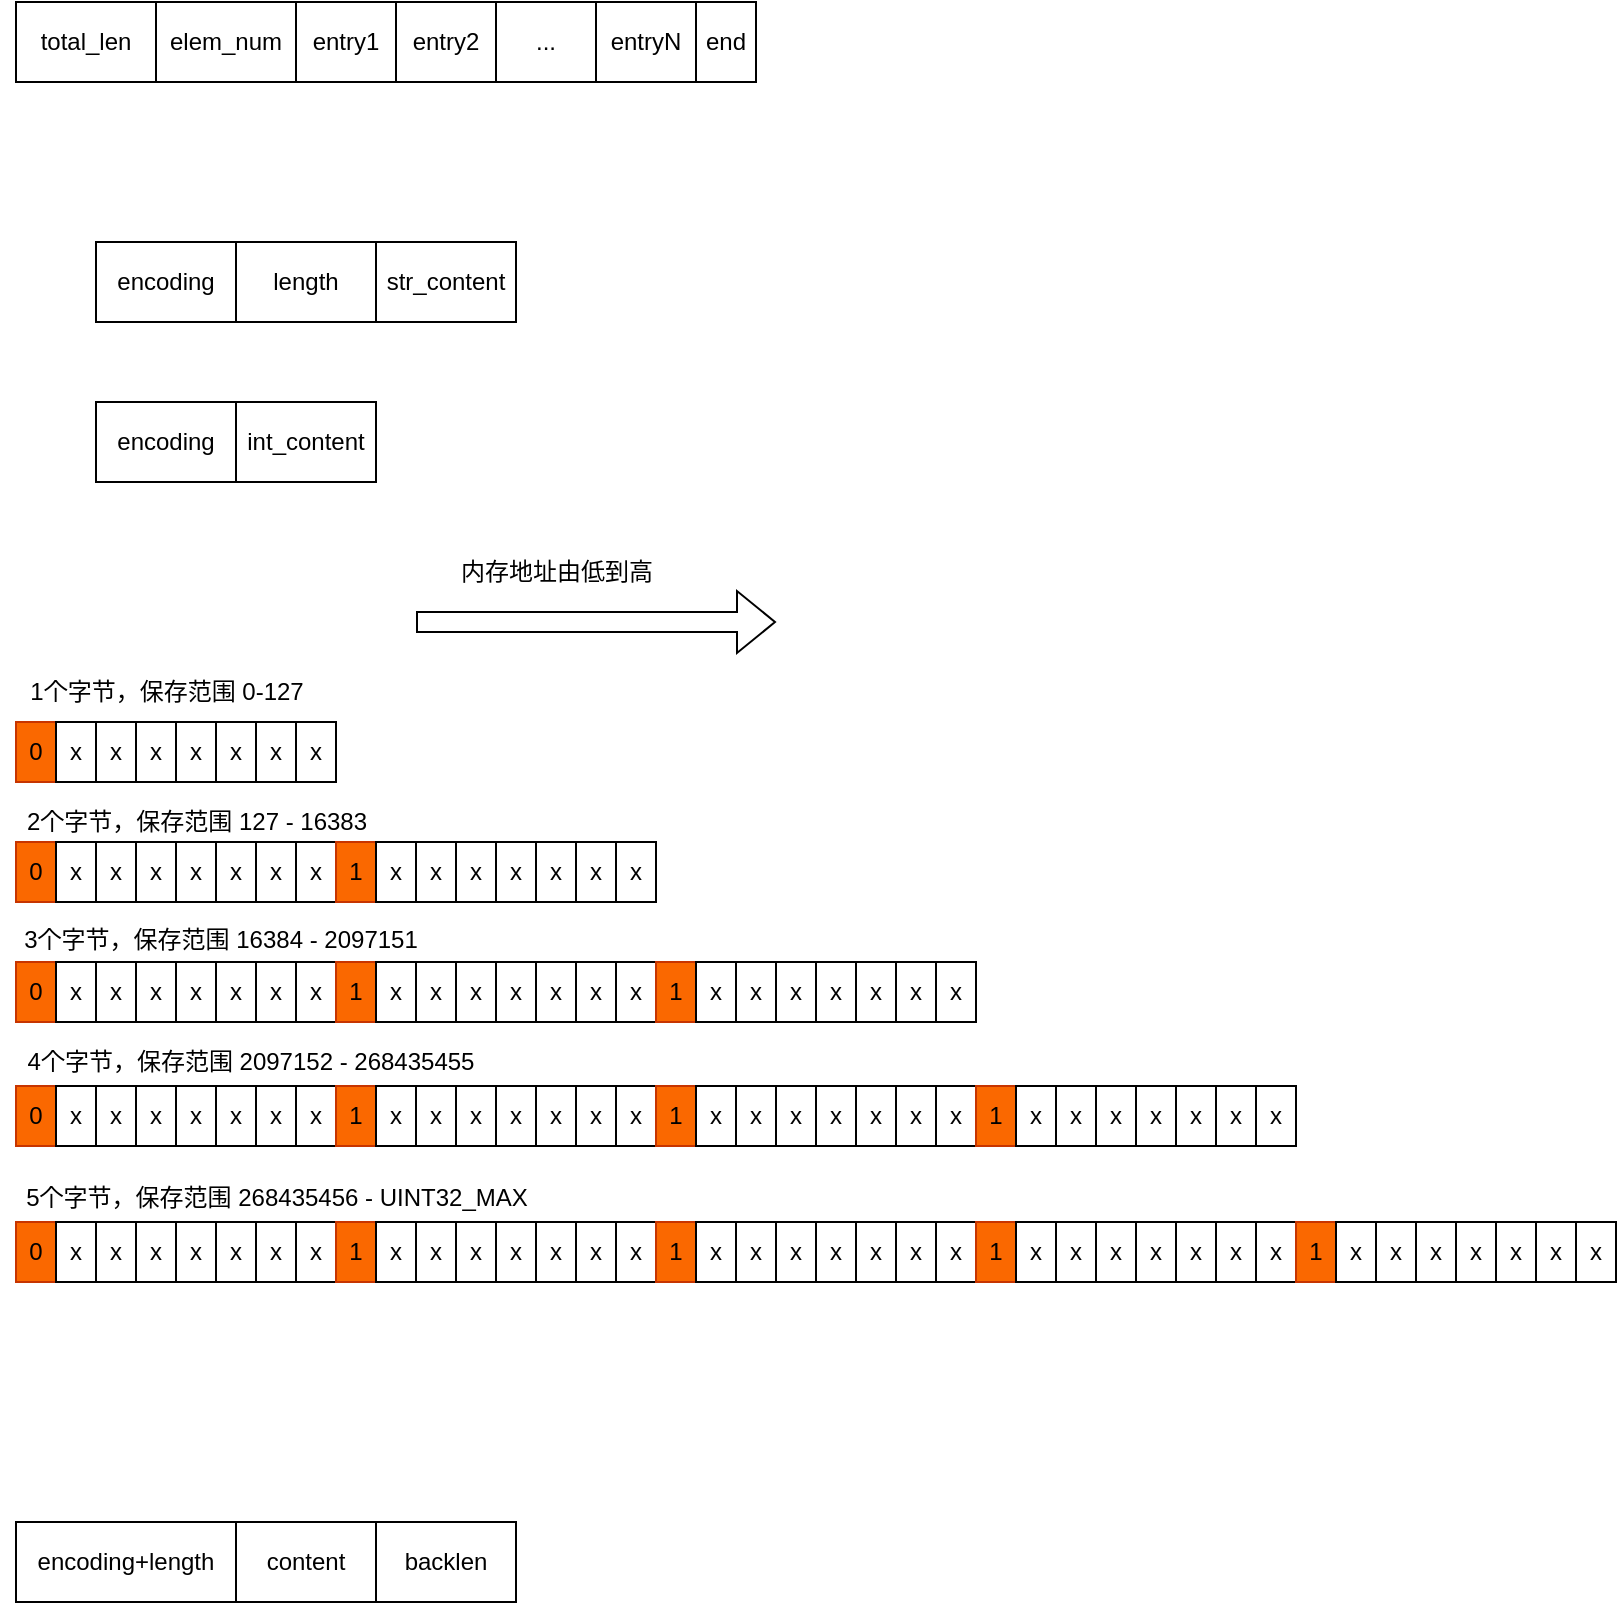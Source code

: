 <mxfile version="24.7.7">
  <diagram name="第 1 页" id="I3jz46DkOZPRz0AItkyE">
    <mxGraphModel dx="943" dy="625" grid="1" gridSize="10" guides="1" tooltips="1" connect="1" arrows="1" fold="1" page="1" pageScale="1" pageWidth="827" pageHeight="1169" math="0" shadow="0">
      <root>
        <mxCell id="0" />
        <mxCell id="1" parent="0" />
        <mxCell id="lJ0WckAbF_4cventT6y0-1" value="total_len" style="rounded=0;whiteSpace=wrap;html=1;" vertex="1" parent="1">
          <mxGeometry x="160" y="200" width="70" height="40" as="geometry" />
        </mxCell>
        <mxCell id="lJ0WckAbF_4cventT6y0-2" value="elem_num" style="rounded=0;whiteSpace=wrap;html=1;" vertex="1" parent="1">
          <mxGeometry x="230" y="200" width="70" height="40" as="geometry" />
        </mxCell>
        <mxCell id="lJ0WckAbF_4cventT6y0-3" value="entry1" style="rounded=0;whiteSpace=wrap;html=1;" vertex="1" parent="1">
          <mxGeometry x="300" y="200" width="50" height="40" as="geometry" />
        </mxCell>
        <mxCell id="lJ0WckAbF_4cventT6y0-5" value="entry2" style="rounded=0;whiteSpace=wrap;html=1;" vertex="1" parent="1">
          <mxGeometry x="350" y="200" width="50" height="40" as="geometry" />
        </mxCell>
        <mxCell id="lJ0WckAbF_4cventT6y0-6" value="..." style="rounded=0;whiteSpace=wrap;html=1;" vertex="1" parent="1">
          <mxGeometry x="400" y="200" width="50" height="40" as="geometry" />
        </mxCell>
        <mxCell id="lJ0WckAbF_4cventT6y0-7" value="entryN" style="rounded=0;whiteSpace=wrap;html=1;" vertex="1" parent="1">
          <mxGeometry x="450" y="200" width="50" height="40" as="geometry" />
        </mxCell>
        <mxCell id="lJ0WckAbF_4cventT6y0-8" value="end" style="rounded=0;whiteSpace=wrap;html=1;" vertex="1" parent="1">
          <mxGeometry x="500" y="200" width="30" height="40" as="geometry" />
        </mxCell>
        <mxCell id="lJ0WckAbF_4cventT6y0-9" value="encoding" style="rounded=0;whiteSpace=wrap;html=1;" vertex="1" parent="1">
          <mxGeometry x="200" y="320" width="70" height="40" as="geometry" />
        </mxCell>
        <mxCell id="lJ0WckAbF_4cventT6y0-10" value="length" style="rounded=0;whiteSpace=wrap;html=1;" vertex="1" parent="1">
          <mxGeometry x="270" y="320" width="70" height="40" as="geometry" />
        </mxCell>
        <mxCell id="lJ0WckAbF_4cventT6y0-11" value="str_content" style="rounded=0;whiteSpace=wrap;html=1;" vertex="1" parent="1">
          <mxGeometry x="340" y="320" width="70" height="40" as="geometry" />
        </mxCell>
        <mxCell id="lJ0WckAbF_4cventT6y0-12" value="encoding" style="rounded=0;whiteSpace=wrap;html=1;" vertex="1" parent="1">
          <mxGeometry x="200" y="400" width="70" height="40" as="geometry" />
        </mxCell>
        <mxCell id="lJ0WckAbF_4cventT6y0-14" value="int_content" style="rounded=0;whiteSpace=wrap;html=1;" vertex="1" parent="1">
          <mxGeometry x="270" y="400" width="70" height="40" as="geometry" />
        </mxCell>
        <mxCell id="lJ0WckAbF_4cventT6y0-15" value="0" style="whiteSpace=wrap;html=1;fillColor=#fa6800;strokeColor=#C73500;fontColor=#000000;" vertex="1" parent="1">
          <mxGeometry x="160" y="560" width="20" height="30" as="geometry" />
        </mxCell>
        <mxCell id="lJ0WckAbF_4cventT6y0-16" value="x" style="whiteSpace=wrap;html=1;" vertex="1" parent="1">
          <mxGeometry x="180" y="560" width="20" height="30" as="geometry" />
        </mxCell>
        <mxCell id="lJ0WckAbF_4cventT6y0-17" value="x" style="whiteSpace=wrap;html=1;" vertex="1" parent="1">
          <mxGeometry x="200" y="560" width="20" height="30" as="geometry" />
        </mxCell>
        <mxCell id="lJ0WckAbF_4cventT6y0-18" value="x" style="whiteSpace=wrap;html=1;" vertex="1" parent="1">
          <mxGeometry x="220" y="560" width="20" height="30" as="geometry" />
        </mxCell>
        <mxCell id="lJ0WckAbF_4cventT6y0-23" value="x" style="whiteSpace=wrap;html=1;" vertex="1" parent="1">
          <mxGeometry x="240" y="560" width="20" height="30" as="geometry" />
        </mxCell>
        <mxCell id="lJ0WckAbF_4cventT6y0-24" value="x" style="whiteSpace=wrap;html=1;" vertex="1" parent="1">
          <mxGeometry x="260" y="560" width="20" height="30" as="geometry" />
        </mxCell>
        <mxCell id="lJ0WckAbF_4cventT6y0-25" value="x" style="whiteSpace=wrap;html=1;" vertex="1" parent="1">
          <mxGeometry x="280" y="560" width="20" height="30" as="geometry" />
        </mxCell>
        <mxCell id="lJ0WckAbF_4cventT6y0-26" value="x" style="whiteSpace=wrap;html=1;" vertex="1" parent="1">
          <mxGeometry x="300" y="560" width="20" height="30" as="geometry" />
        </mxCell>
        <mxCell id="lJ0WckAbF_4cventT6y0-27" value="0" style="whiteSpace=wrap;html=1;fillColor=#fa6800;fontColor=#000000;strokeColor=#C73500;" vertex="1" parent="1">
          <mxGeometry x="160" y="620" width="20" height="30" as="geometry" />
        </mxCell>
        <mxCell id="lJ0WckAbF_4cventT6y0-28" value="x" style="whiteSpace=wrap;html=1;" vertex="1" parent="1">
          <mxGeometry x="180" y="620" width="20" height="30" as="geometry" />
        </mxCell>
        <mxCell id="lJ0WckAbF_4cventT6y0-29" value="x" style="whiteSpace=wrap;html=1;" vertex="1" parent="1">
          <mxGeometry x="200" y="620" width="20" height="30" as="geometry" />
        </mxCell>
        <mxCell id="lJ0WckAbF_4cventT6y0-30" value="x" style="whiteSpace=wrap;html=1;" vertex="1" parent="1">
          <mxGeometry x="220" y="620" width="20" height="30" as="geometry" />
        </mxCell>
        <mxCell id="lJ0WckAbF_4cventT6y0-31" value="x" style="whiteSpace=wrap;html=1;" vertex="1" parent="1">
          <mxGeometry x="240" y="620" width="20" height="30" as="geometry" />
        </mxCell>
        <mxCell id="lJ0WckAbF_4cventT6y0-32" value="x" style="whiteSpace=wrap;html=1;" vertex="1" parent="1">
          <mxGeometry x="260" y="620" width="20" height="30" as="geometry" />
        </mxCell>
        <mxCell id="lJ0WckAbF_4cventT6y0-33" value="x" style="whiteSpace=wrap;html=1;" vertex="1" parent="1">
          <mxGeometry x="280" y="620" width="20" height="30" as="geometry" />
        </mxCell>
        <mxCell id="lJ0WckAbF_4cventT6y0-34" value="x" style="whiteSpace=wrap;html=1;" vertex="1" parent="1">
          <mxGeometry x="300" y="620" width="20" height="30" as="geometry" />
        </mxCell>
        <mxCell id="lJ0WckAbF_4cventT6y0-35" value="1" style="whiteSpace=wrap;html=1;fillColor=#fa6800;fontColor=#000000;strokeColor=#C73500;" vertex="1" parent="1">
          <mxGeometry x="320" y="620" width="20" height="30" as="geometry" />
        </mxCell>
        <mxCell id="lJ0WckAbF_4cventT6y0-36" value="x" style="whiteSpace=wrap;html=1;" vertex="1" parent="1">
          <mxGeometry x="340" y="620" width="20" height="30" as="geometry" />
        </mxCell>
        <mxCell id="lJ0WckAbF_4cventT6y0-37" value="x" style="whiteSpace=wrap;html=1;" vertex="1" parent="1">
          <mxGeometry x="360" y="620" width="20" height="30" as="geometry" />
        </mxCell>
        <mxCell id="lJ0WckAbF_4cventT6y0-38" value="x" style="whiteSpace=wrap;html=1;" vertex="1" parent="1">
          <mxGeometry x="380" y="620" width="20" height="30" as="geometry" />
        </mxCell>
        <mxCell id="lJ0WckAbF_4cventT6y0-39" value="x" style="whiteSpace=wrap;html=1;" vertex="1" parent="1">
          <mxGeometry x="400" y="620" width="20" height="30" as="geometry" />
        </mxCell>
        <mxCell id="lJ0WckAbF_4cventT6y0-40" value="x" style="whiteSpace=wrap;html=1;" vertex="1" parent="1">
          <mxGeometry x="420" y="620" width="20" height="30" as="geometry" />
        </mxCell>
        <mxCell id="lJ0WckAbF_4cventT6y0-41" value="x" style="whiteSpace=wrap;html=1;" vertex="1" parent="1">
          <mxGeometry x="440" y="620" width="20" height="30" as="geometry" />
        </mxCell>
        <mxCell id="lJ0WckAbF_4cventT6y0-42" value="x" style="whiteSpace=wrap;html=1;" vertex="1" parent="1">
          <mxGeometry x="460" y="620" width="20" height="30" as="geometry" />
        </mxCell>
        <mxCell id="lJ0WckAbF_4cventT6y0-59" value="0" style="whiteSpace=wrap;html=1;fillColor=#fa6800;fontColor=#000000;strokeColor=#C73500;" vertex="1" parent="1">
          <mxGeometry x="160" y="680" width="20" height="30" as="geometry" />
        </mxCell>
        <mxCell id="lJ0WckAbF_4cventT6y0-60" value="x" style="whiteSpace=wrap;html=1;" vertex="1" parent="1">
          <mxGeometry x="180" y="680" width="20" height="30" as="geometry" />
        </mxCell>
        <mxCell id="lJ0WckAbF_4cventT6y0-61" value="x" style="whiteSpace=wrap;html=1;" vertex="1" parent="1">
          <mxGeometry x="200" y="680" width="20" height="30" as="geometry" />
        </mxCell>
        <mxCell id="lJ0WckAbF_4cventT6y0-62" value="x" style="whiteSpace=wrap;html=1;" vertex="1" parent="1">
          <mxGeometry x="220" y="680" width="20" height="30" as="geometry" />
        </mxCell>
        <mxCell id="lJ0WckAbF_4cventT6y0-63" value="x" style="whiteSpace=wrap;html=1;" vertex="1" parent="1">
          <mxGeometry x="240" y="680" width="20" height="30" as="geometry" />
        </mxCell>
        <mxCell id="lJ0WckAbF_4cventT6y0-64" value="x" style="whiteSpace=wrap;html=1;" vertex="1" parent="1">
          <mxGeometry x="260" y="680" width="20" height="30" as="geometry" />
        </mxCell>
        <mxCell id="lJ0WckAbF_4cventT6y0-65" value="x" style="whiteSpace=wrap;html=1;" vertex="1" parent="1">
          <mxGeometry x="280" y="680" width="20" height="30" as="geometry" />
        </mxCell>
        <mxCell id="lJ0WckAbF_4cventT6y0-66" value="x" style="whiteSpace=wrap;html=1;" vertex="1" parent="1">
          <mxGeometry x="300" y="680" width="20" height="30" as="geometry" />
        </mxCell>
        <mxCell id="lJ0WckAbF_4cventT6y0-67" value="1" style="whiteSpace=wrap;html=1;fillColor=#fa6800;fontColor=#000000;strokeColor=#C73500;" vertex="1" parent="1">
          <mxGeometry x="320" y="680" width="20" height="30" as="geometry" />
        </mxCell>
        <mxCell id="lJ0WckAbF_4cventT6y0-68" value="x" style="whiteSpace=wrap;html=1;" vertex="1" parent="1">
          <mxGeometry x="340" y="680" width="20" height="30" as="geometry" />
        </mxCell>
        <mxCell id="lJ0WckAbF_4cventT6y0-69" value="x" style="whiteSpace=wrap;html=1;" vertex="1" parent="1">
          <mxGeometry x="360" y="680" width="20" height="30" as="geometry" />
        </mxCell>
        <mxCell id="lJ0WckAbF_4cventT6y0-70" value="x" style="whiteSpace=wrap;html=1;" vertex="1" parent="1">
          <mxGeometry x="380" y="680" width="20" height="30" as="geometry" />
        </mxCell>
        <mxCell id="lJ0WckAbF_4cventT6y0-71" value="x" style="whiteSpace=wrap;html=1;" vertex="1" parent="1">
          <mxGeometry x="400" y="680" width="20" height="30" as="geometry" />
        </mxCell>
        <mxCell id="lJ0WckAbF_4cventT6y0-72" value="x" style="whiteSpace=wrap;html=1;" vertex="1" parent="1">
          <mxGeometry x="420" y="680" width="20" height="30" as="geometry" />
        </mxCell>
        <mxCell id="lJ0WckAbF_4cventT6y0-73" value="x" style="whiteSpace=wrap;html=1;" vertex="1" parent="1">
          <mxGeometry x="440" y="680" width="20" height="30" as="geometry" />
        </mxCell>
        <mxCell id="lJ0WckAbF_4cventT6y0-74" value="x" style="whiteSpace=wrap;html=1;" vertex="1" parent="1">
          <mxGeometry x="460" y="680" width="20" height="30" as="geometry" />
        </mxCell>
        <mxCell id="lJ0WckAbF_4cventT6y0-83" value="1" style="whiteSpace=wrap;html=1;fillColor=#fa6800;fontColor=#000000;strokeColor=#C73500;" vertex="1" parent="1">
          <mxGeometry x="480" y="680" width="20" height="30" as="geometry" />
        </mxCell>
        <mxCell id="lJ0WckAbF_4cventT6y0-84" value="x" style="whiteSpace=wrap;html=1;" vertex="1" parent="1">
          <mxGeometry x="500" y="680" width="20" height="30" as="geometry" />
        </mxCell>
        <mxCell id="lJ0WckAbF_4cventT6y0-85" value="x" style="whiteSpace=wrap;html=1;" vertex="1" parent="1">
          <mxGeometry x="520" y="680" width="20" height="30" as="geometry" />
        </mxCell>
        <mxCell id="lJ0WckAbF_4cventT6y0-86" value="x" style="whiteSpace=wrap;html=1;" vertex="1" parent="1">
          <mxGeometry x="540" y="680" width="20" height="30" as="geometry" />
        </mxCell>
        <mxCell id="lJ0WckAbF_4cventT6y0-87" value="x" style="whiteSpace=wrap;html=1;" vertex="1" parent="1">
          <mxGeometry x="560" y="680" width="20" height="30" as="geometry" />
        </mxCell>
        <mxCell id="lJ0WckAbF_4cventT6y0-88" value="x" style="whiteSpace=wrap;html=1;" vertex="1" parent="1">
          <mxGeometry x="580" y="680" width="20" height="30" as="geometry" />
        </mxCell>
        <mxCell id="lJ0WckAbF_4cventT6y0-89" value="x" style="whiteSpace=wrap;html=1;" vertex="1" parent="1">
          <mxGeometry x="600" y="680" width="20" height="30" as="geometry" />
        </mxCell>
        <mxCell id="lJ0WckAbF_4cventT6y0-90" value="x" style="whiteSpace=wrap;html=1;" vertex="1" parent="1">
          <mxGeometry x="620" y="680" width="20" height="30" as="geometry" />
        </mxCell>
        <mxCell id="lJ0WckAbF_4cventT6y0-115" value="0" style="whiteSpace=wrap;html=1;fillColor=#fa6800;fontColor=#000000;strokeColor=#C73500;" vertex="1" parent="1">
          <mxGeometry x="160" y="742" width="20" height="30" as="geometry" />
        </mxCell>
        <mxCell id="lJ0WckAbF_4cventT6y0-116" value="x" style="whiteSpace=wrap;html=1;" vertex="1" parent="1">
          <mxGeometry x="180" y="742" width="20" height="30" as="geometry" />
        </mxCell>
        <mxCell id="lJ0WckAbF_4cventT6y0-117" value="x" style="whiteSpace=wrap;html=1;" vertex="1" parent="1">
          <mxGeometry x="200" y="742" width="20" height="30" as="geometry" />
        </mxCell>
        <mxCell id="lJ0WckAbF_4cventT6y0-118" value="x" style="whiteSpace=wrap;html=1;" vertex="1" parent="1">
          <mxGeometry x="220" y="742" width="20" height="30" as="geometry" />
        </mxCell>
        <mxCell id="lJ0WckAbF_4cventT6y0-119" value="x" style="whiteSpace=wrap;html=1;" vertex="1" parent="1">
          <mxGeometry x="240" y="742" width="20" height="30" as="geometry" />
        </mxCell>
        <mxCell id="lJ0WckAbF_4cventT6y0-120" value="x" style="whiteSpace=wrap;html=1;" vertex="1" parent="1">
          <mxGeometry x="260" y="742" width="20" height="30" as="geometry" />
        </mxCell>
        <mxCell id="lJ0WckAbF_4cventT6y0-121" value="x" style="whiteSpace=wrap;html=1;" vertex="1" parent="1">
          <mxGeometry x="280" y="742" width="20" height="30" as="geometry" />
        </mxCell>
        <mxCell id="lJ0WckAbF_4cventT6y0-122" value="x" style="whiteSpace=wrap;html=1;" vertex="1" parent="1">
          <mxGeometry x="300" y="742" width="20" height="30" as="geometry" />
        </mxCell>
        <mxCell id="lJ0WckAbF_4cventT6y0-123" value="1" style="whiteSpace=wrap;html=1;fillColor=#fa6800;fontColor=#000000;strokeColor=#C73500;" vertex="1" parent="1">
          <mxGeometry x="320" y="742" width="20" height="30" as="geometry" />
        </mxCell>
        <mxCell id="lJ0WckAbF_4cventT6y0-124" value="x" style="whiteSpace=wrap;html=1;" vertex="1" parent="1">
          <mxGeometry x="340" y="742" width="20" height="30" as="geometry" />
        </mxCell>
        <mxCell id="lJ0WckAbF_4cventT6y0-125" value="x" style="whiteSpace=wrap;html=1;" vertex="1" parent="1">
          <mxGeometry x="360" y="742" width="20" height="30" as="geometry" />
        </mxCell>
        <mxCell id="lJ0WckAbF_4cventT6y0-126" value="x" style="whiteSpace=wrap;html=1;" vertex="1" parent="1">
          <mxGeometry x="380" y="742" width="20" height="30" as="geometry" />
        </mxCell>
        <mxCell id="lJ0WckAbF_4cventT6y0-127" value="x" style="whiteSpace=wrap;html=1;" vertex="1" parent="1">
          <mxGeometry x="400" y="742" width="20" height="30" as="geometry" />
        </mxCell>
        <mxCell id="lJ0WckAbF_4cventT6y0-128" value="x" style="whiteSpace=wrap;html=1;" vertex="1" parent="1">
          <mxGeometry x="420" y="742" width="20" height="30" as="geometry" />
        </mxCell>
        <mxCell id="lJ0WckAbF_4cventT6y0-129" value="x" style="whiteSpace=wrap;html=1;" vertex="1" parent="1">
          <mxGeometry x="440" y="742" width="20" height="30" as="geometry" />
        </mxCell>
        <mxCell id="lJ0WckAbF_4cventT6y0-130" value="x" style="whiteSpace=wrap;html=1;" vertex="1" parent="1">
          <mxGeometry x="460" y="742" width="20" height="30" as="geometry" />
        </mxCell>
        <mxCell id="lJ0WckAbF_4cventT6y0-131" value="1" style="whiteSpace=wrap;html=1;fillColor=#fa6800;fontColor=#000000;strokeColor=#C73500;" vertex="1" parent="1">
          <mxGeometry x="480" y="742" width="20" height="30" as="geometry" />
        </mxCell>
        <mxCell id="lJ0WckAbF_4cventT6y0-132" value="x" style="whiteSpace=wrap;html=1;" vertex="1" parent="1">
          <mxGeometry x="500" y="742" width="20" height="30" as="geometry" />
        </mxCell>
        <mxCell id="lJ0WckAbF_4cventT6y0-133" value="x" style="whiteSpace=wrap;html=1;" vertex="1" parent="1">
          <mxGeometry x="520" y="742" width="20" height="30" as="geometry" />
        </mxCell>
        <mxCell id="lJ0WckAbF_4cventT6y0-134" value="x" style="whiteSpace=wrap;html=1;" vertex="1" parent="1">
          <mxGeometry x="540" y="742" width="20" height="30" as="geometry" />
        </mxCell>
        <mxCell id="lJ0WckAbF_4cventT6y0-135" value="x" style="whiteSpace=wrap;html=1;" vertex="1" parent="1">
          <mxGeometry x="560" y="742" width="20" height="30" as="geometry" />
        </mxCell>
        <mxCell id="lJ0WckAbF_4cventT6y0-136" value="x" style="whiteSpace=wrap;html=1;" vertex="1" parent="1">
          <mxGeometry x="580" y="742" width="20" height="30" as="geometry" />
        </mxCell>
        <mxCell id="lJ0WckAbF_4cventT6y0-137" value="x" style="whiteSpace=wrap;html=1;" vertex="1" parent="1">
          <mxGeometry x="600" y="742" width="20" height="30" as="geometry" />
        </mxCell>
        <mxCell id="lJ0WckAbF_4cventT6y0-138" value="x" style="whiteSpace=wrap;html=1;" vertex="1" parent="1">
          <mxGeometry x="620" y="742" width="20" height="30" as="geometry" />
        </mxCell>
        <mxCell id="lJ0WckAbF_4cventT6y0-139" value="1" style="whiteSpace=wrap;html=1;fillColor=#fa6800;fontColor=#000000;strokeColor=#C73500;" vertex="1" parent="1">
          <mxGeometry x="640" y="742" width="20" height="30" as="geometry" />
        </mxCell>
        <mxCell id="lJ0WckAbF_4cventT6y0-140" value="x" style="whiteSpace=wrap;html=1;" vertex="1" parent="1">
          <mxGeometry x="660" y="742" width="20" height="30" as="geometry" />
        </mxCell>
        <mxCell id="lJ0WckAbF_4cventT6y0-141" value="x" style="whiteSpace=wrap;html=1;" vertex="1" parent="1">
          <mxGeometry x="680" y="742" width="20" height="30" as="geometry" />
        </mxCell>
        <mxCell id="lJ0WckAbF_4cventT6y0-142" value="x" style="whiteSpace=wrap;html=1;" vertex="1" parent="1">
          <mxGeometry x="700" y="742" width="20" height="30" as="geometry" />
        </mxCell>
        <mxCell id="lJ0WckAbF_4cventT6y0-143" value="x" style="whiteSpace=wrap;html=1;" vertex="1" parent="1">
          <mxGeometry x="720" y="742" width="20" height="30" as="geometry" />
        </mxCell>
        <mxCell id="lJ0WckAbF_4cventT6y0-144" value="x" style="whiteSpace=wrap;html=1;" vertex="1" parent="1">
          <mxGeometry x="740" y="742" width="20" height="30" as="geometry" />
        </mxCell>
        <mxCell id="lJ0WckAbF_4cventT6y0-145" value="x" style="whiteSpace=wrap;html=1;" vertex="1" parent="1">
          <mxGeometry x="760" y="742" width="20" height="30" as="geometry" />
        </mxCell>
        <mxCell id="lJ0WckAbF_4cventT6y0-146" value="x" style="whiteSpace=wrap;html=1;" vertex="1" parent="1">
          <mxGeometry x="780" y="742" width="20" height="30" as="geometry" />
        </mxCell>
        <mxCell id="lJ0WckAbF_4cventT6y0-147" value="0" style="whiteSpace=wrap;html=1;fillColor=#fa6800;fontColor=#000000;strokeColor=#C73500;" vertex="1" parent="1">
          <mxGeometry x="160" y="810" width="20" height="30" as="geometry" />
        </mxCell>
        <mxCell id="lJ0WckAbF_4cventT6y0-148" value="x" style="whiteSpace=wrap;html=1;" vertex="1" parent="1">
          <mxGeometry x="180" y="810" width="20" height="30" as="geometry" />
        </mxCell>
        <mxCell id="lJ0WckAbF_4cventT6y0-149" value="x" style="whiteSpace=wrap;html=1;" vertex="1" parent="1">
          <mxGeometry x="200" y="810" width="20" height="30" as="geometry" />
        </mxCell>
        <mxCell id="lJ0WckAbF_4cventT6y0-150" value="x" style="whiteSpace=wrap;html=1;" vertex="1" parent="1">
          <mxGeometry x="220" y="810" width="20" height="30" as="geometry" />
        </mxCell>
        <mxCell id="lJ0WckAbF_4cventT6y0-151" value="x" style="whiteSpace=wrap;html=1;" vertex="1" parent="1">
          <mxGeometry x="240" y="810" width="20" height="30" as="geometry" />
        </mxCell>
        <mxCell id="lJ0WckAbF_4cventT6y0-152" value="x" style="whiteSpace=wrap;html=1;" vertex="1" parent="1">
          <mxGeometry x="260" y="810" width="20" height="30" as="geometry" />
        </mxCell>
        <mxCell id="lJ0WckAbF_4cventT6y0-153" value="x" style="whiteSpace=wrap;html=1;" vertex="1" parent="1">
          <mxGeometry x="280" y="810" width="20" height="30" as="geometry" />
        </mxCell>
        <mxCell id="lJ0WckAbF_4cventT6y0-154" value="x" style="whiteSpace=wrap;html=1;" vertex="1" parent="1">
          <mxGeometry x="300" y="810" width="20" height="30" as="geometry" />
        </mxCell>
        <mxCell id="lJ0WckAbF_4cventT6y0-155" value="1" style="whiteSpace=wrap;html=1;fillColor=#fa6800;fontColor=#000000;strokeColor=#C73500;" vertex="1" parent="1">
          <mxGeometry x="320" y="810" width="20" height="30" as="geometry" />
        </mxCell>
        <mxCell id="lJ0WckAbF_4cventT6y0-156" value="x" style="whiteSpace=wrap;html=1;" vertex="1" parent="1">
          <mxGeometry x="340" y="810" width="20" height="30" as="geometry" />
        </mxCell>
        <mxCell id="lJ0WckAbF_4cventT6y0-157" value="x" style="whiteSpace=wrap;html=1;" vertex="1" parent="1">
          <mxGeometry x="360" y="810" width="20" height="30" as="geometry" />
        </mxCell>
        <mxCell id="lJ0WckAbF_4cventT6y0-158" value="x" style="whiteSpace=wrap;html=1;" vertex="1" parent="1">
          <mxGeometry x="380" y="810" width="20" height="30" as="geometry" />
        </mxCell>
        <mxCell id="lJ0WckAbF_4cventT6y0-159" value="x" style="whiteSpace=wrap;html=1;" vertex="1" parent="1">
          <mxGeometry x="400" y="810" width="20" height="30" as="geometry" />
        </mxCell>
        <mxCell id="lJ0WckAbF_4cventT6y0-160" value="x" style="whiteSpace=wrap;html=1;" vertex="1" parent="1">
          <mxGeometry x="420" y="810" width="20" height="30" as="geometry" />
        </mxCell>
        <mxCell id="lJ0WckAbF_4cventT6y0-161" value="x" style="whiteSpace=wrap;html=1;" vertex="1" parent="1">
          <mxGeometry x="440" y="810" width="20" height="30" as="geometry" />
        </mxCell>
        <mxCell id="lJ0WckAbF_4cventT6y0-162" value="x" style="whiteSpace=wrap;html=1;" vertex="1" parent="1">
          <mxGeometry x="460" y="810" width="20" height="30" as="geometry" />
        </mxCell>
        <mxCell id="lJ0WckAbF_4cventT6y0-163" value="1" style="whiteSpace=wrap;html=1;fillColor=#fa6800;fontColor=#000000;strokeColor=#C73500;" vertex="1" parent="1">
          <mxGeometry x="480" y="810" width="20" height="30" as="geometry" />
        </mxCell>
        <mxCell id="lJ0WckAbF_4cventT6y0-164" value="x" style="whiteSpace=wrap;html=1;" vertex="1" parent="1">
          <mxGeometry x="500" y="810" width="20" height="30" as="geometry" />
        </mxCell>
        <mxCell id="lJ0WckAbF_4cventT6y0-165" value="x" style="whiteSpace=wrap;html=1;" vertex="1" parent="1">
          <mxGeometry x="520" y="810" width="20" height="30" as="geometry" />
        </mxCell>
        <mxCell id="lJ0WckAbF_4cventT6y0-166" value="x" style="whiteSpace=wrap;html=1;" vertex="1" parent="1">
          <mxGeometry x="540" y="810" width="20" height="30" as="geometry" />
        </mxCell>
        <mxCell id="lJ0WckAbF_4cventT6y0-167" value="x" style="whiteSpace=wrap;html=1;" vertex="1" parent="1">
          <mxGeometry x="560" y="810" width="20" height="30" as="geometry" />
        </mxCell>
        <mxCell id="lJ0WckAbF_4cventT6y0-168" value="x" style="whiteSpace=wrap;html=1;" vertex="1" parent="1">
          <mxGeometry x="580" y="810" width="20" height="30" as="geometry" />
        </mxCell>
        <mxCell id="lJ0WckAbF_4cventT6y0-169" value="x" style="whiteSpace=wrap;html=1;" vertex="1" parent="1">
          <mxGeometry x="600" y="810" width="20" height="30" as="geometry" />
        </mxCell>
        <mxCell id="lJ0WckAbF_4cventT6y0-170" value="x" style="whiteSpace=wrap;html=1;" vertex="1" parent="1">
          <mxGeometry x="620" y="810" width="20" height="30" as="geometry" />
        </mxCell>
        <mxCell id="lJ0WckAbF_4cventT6y0-171" value="1" style="whiteSpace=wrap;html=1;fillColor=#fa6800;fontColor=#000000;strokeColor=#C73500;" vertex="1" parent="1">
          <mxGeometry x="640" y="810" width="20" height="30" as="geometry" />
        </mxCell>
        <mxCell id="lJ0WckAbF_4cventT6y0-172" value="x" style="whiteSpace=wrap;html=1;" vertex="1" parent="1">
          <mxGeometry x="660" y="810" width="20" height="30" as="geometry" />
        </mxCell>
        <mxCell id="lJ0WckAbF_4cventT6y0-173" value="x" style="whiteSpace=wrap;html=1;" vertex="1" parent="1">
          <mxGeometry x="680" y="810" width="20" height="30" as="geometry" />
        </mxCell>
        <mxCell id="lJ0WckAbF_4cventT6y0-174" value="x" style="whiteSpace=wrap;html=1;" vertex="1" parent="1">
          <mxGeometry x="700" y="810" width="20" height="30" as="geometry" />
        </mxCell>
        <mxCell id="lJ0WckAbF_4cventT6y0-175" value="x" style="whiteSpace=wrap;html=1;" vertex="1" parent="1">
          <mxGeometry x="720" y="810" width="20" height="30" as="geometry" />
        </mxCell>
        <mxCell id="lJ0WckAbF_4cventT6y0-176" value="x" style="whiteSpace=wrap;html=1;" vertex="1" parent="1">
          <mxGeometry x="740" y="810" width="20" height="30" as="geometry" />
        </mxCell>
        <mxCell id="lJ0WckAbF_4cventT6y0-177" value="x" style="whiteSpace=wrap;html=1;" vertex="1" parent="1">
          <mxGeometry x="760" y="810" width="20" height="30" as="geometry" />
        </mxCell>
        <mxCell id="lJ0WckAbF_4cventT6y0-178" value="x" style="whiteSpace=wrap;html=1;" vertex="1" parent="1">
          <mxGeometry x="780" y="810" width="20" height="30" as="geometry" />
        </mxCell>
        <mxCell id="lJ0WckAbF_4cventT6y0-179" value="1" style="whiteSpace=wrap;html=1;fillColor=#fa6800;fontColor=#000000;strokeColor=#C73500;" vertex="1" parent="1">
          <mxGeometry x="800" y="810" width="20" height="30" as="geometry" />
        </mxCell>
        <mxCell id="lJ0WckAbF_4cventT6y0-180" value="x" style="whiteSpace=wrap;html=1;" vertex="1" parent="1">
          <mxGeometry x="820" y="810" width="20" height="30" as="geometry" />
        </mxCell>
        <mxCell id="lJ0WckAbF_4cventT6y0-181" value="x" style="whiteSpace=wrap;html=1;" vertex="1" parent="1">
          <mxGeometry x="840" y="810" width="20" height="30" as="geometry" />
        </mxCell>
        <mxCell id="lJ0WckAbF_4cventT6y0-182" value="x" style="whiteSpace=wrap;html=1;" vertex="1" parent="1">
          <mxGeometry x="860" y="810" width="20" height="30" as="geometry" />
        </mxCell>
        <mxCell id="lJ0WckAbF_4cventT6y0-183" value="x" style="whiteSpace=wrap;html=1;" vertex="1" parent="1">
          <mxGeometry x="880" y="810" width="20" height="30" as="geometry" />
        </mxCell>
        <mxCell id="lJ0WckAbF_4cventT6y0-184" value="x" style="whiteSpace=wrap;html=1;" vertex="1" parent="1">
          <mxGeometry x="900" y="810" width="20" height="30" as="geometry" />
        </mxCell>
        <mxCell id="lJ0WckAbF_4cventT6y0-185" value="x" style="whiteSpace=wrap;html=1;" vertex="1" parent="1">
          <mxGeometry x="920" y="810" width="20" height="30" as="geometry" />
        </mxCell>
        <mxCell id="lJ0WckAbF_4cventT6y0-186" value="x" style="whiteSpace=wrap;html=1;" vertex="1" parent="1">
          <mxGeometry x="940" y="810" width="20" height="30" as="geometry" />
        </mxCell>
        <mxCell id="lJ0WckAbF_4cventT6y0-187" value="1个字节，保存范围 0-127" style="text;html=1;align=center;verticalAlign=middle;resizable=0;points=[];autosize=1;strokeColor=none;fillColor=none;" vertex="1" parent="1">
          <mxGeometry x="155" y="530" width="160" height="30" as="geometry" />
        </mxCell>
        <mxCell id="lJ0WckAbF_4cventT6y0-188" value="2个字节，保存范围 127 - 16383" style="text;html=1;align=center;verticalAlign=middle;resizable=0;points=[];autosize=1;strokeColor=none;fillColor=none;" vertex="1" parent="1">
          <mxGeometry x="155" y="595" width="190" height="30" as="geometry" />
        </mxCell>
        <mxCell id="lJ0WckAbF_4cventT6y0-189" value="3个字节，保存范围 16384 - 2097151" style="text;html=1;align=center;verticalAlign=middle;resizable=0;points=[];autosize=1;strokeColor=none;fillColor=none;" vertex="1" parent="1">
          <mxGeometry x="152" y="654" width="220" height="30" as="geometry" />
        </mxCell>
        <mxCell id="lJ0WckAbF_4cventT6y0-190" value="4个字节，保存范围 2097152 - 268435455" style="text;html=1;align=center;verticalAlign=middle;resizable=0;points=[];autosize=1;strokeColor=none;fillColor=none;" vertex="1" parent="1">
          <mxGeometry x="152" y="715" width="250" height="30" as="geometry" />
        </mxCell>
        <mxCell id="lJ0WckAbF_4cventT6y0-191" value="5个字节，保存范围 268435456 - UINT32_MAX" style="text;html=1;align=center;verticalAlign=middle;resizable=0;points=[];autosize=1;strokeColor=none;fillColor=none;" vertex="1" parent="1">
          <mxGeometry x="155" y="783" width="270" height="30" as="geometry" />
        </mxCell>
        <mxCell id="lJ0WckAbF_4cventT6y0-192" value="" style="endArrow=classic;html=1;rounded=0;shape=flexArrow;" edge="1" parent="1">
          <mxGeometry width="50" height="50" relative="1" as="geometry">
            <mxPoint x="360" y="510" as="sourcePoint" />
            <mxPoint x="540" y="510" as="targetPoint" />
          </mxGeometry>
        </mxCell>
        <mxCell id="lJ0WckAbF_4cventT6y0-193" value="内存地址由低到高" style="text;html=1;align=center;verticalAlign=middle;resizable=0;points=[];autosize=1;strokeColor=none;fillColor=none;" vertex="1" parent="1">
          <mxGeometry x="370" y="470" width="120" height="30" as="geometry" />
        </mxCell>
        <mxCell id="lJ0WckAbF_4cventT6y0-197" value="encoding+length" style="rounded=0;whiteSpace=wrap;html=1;" vertex="1" parent="1">
          <mxGeometry x="160" y="960" width="110" height="40" as="geometry" />
        </mxCell>
        <mxCell id="lJ0WckAbF_4cventT6y0-199" value="content" style="rounded=0;whiteSpace=wrap;html=1;" vertex="1" parent="1">
          <mxGeometry x="270" y="960" width="70" height="40" as="geometry" />
        </mxCell>
        <mxCell id="lJ0WckAbF_4cventT6y0-200" value="backlen" style="rounded=0;whiteSpace=wrap;html=1;" vertex="1" parent="1">
          <mxGeometry x="340" y="960" width="70" height="40" as="geometry" />
        </mxCell>
      </root>
    </mxGraphModel>
  </diagram>
</mxfile>
